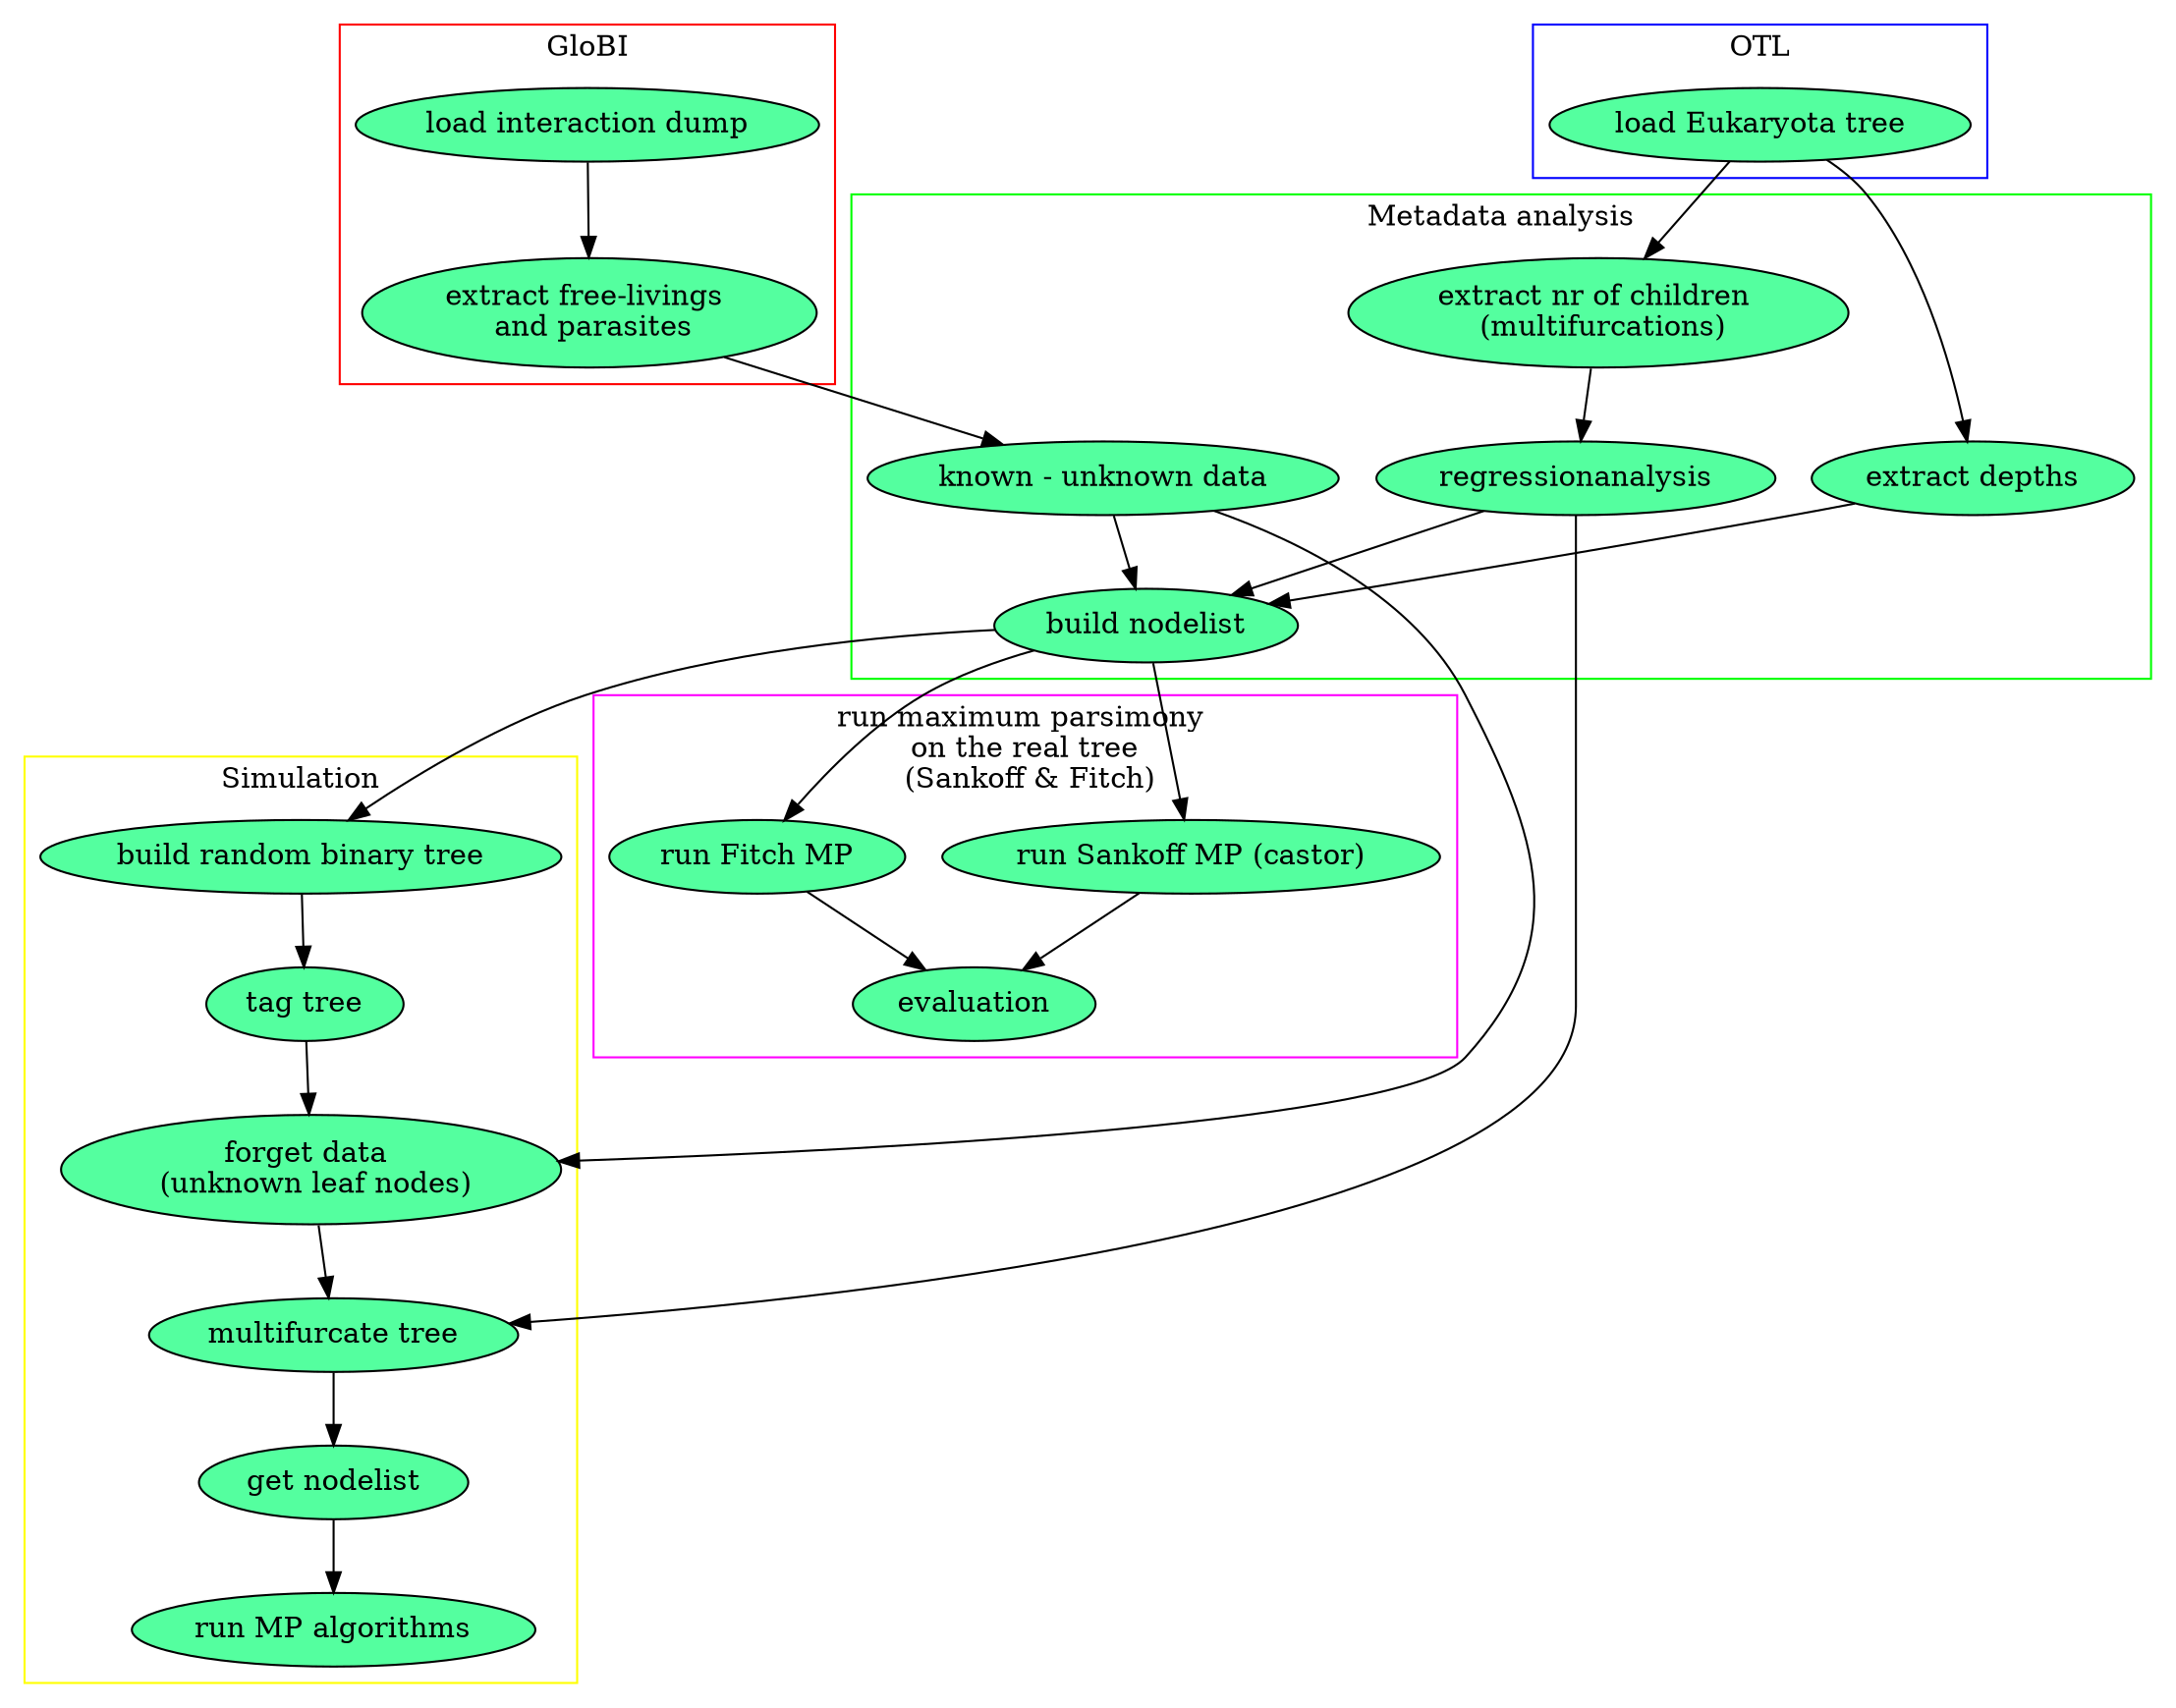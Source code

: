 digraph G {
	node [style=filled, fillcolor=seagreen1];

	subgraph cluster_0 {
		label = "GloBI";
		color=red;
		a0 -> a1;
		
	}

	a0 [label = "load interaction dump"]
	a1 [label = "extract free-livings \n and parasites"]

	subgraph cluster_1 {
		label = "OTL";
		node [style=filled];
		b0;
		color=blue
	}

	b0 [label = "load Eukaryota tree"]

	subgraph cluster_2 {
		label = "Metadata analysis";
		c0 -> c4;
		c1 -> c4;
		c2 -> c3 -> c4;
		
		color=green
	}

	c0 [label = "known - unknown data"]
	c1 [label = "extract depths"]
	c2 [label = "extract nr of children \n (multifurcations)"]
	c3 [label = "regressionanalysis"]
	c4 [label = "build nodelist"]

	subgraph cluster_3 {
		label = "Simulation";
		node [style=filled];
		d0 -> d1 -> d2 -> d3 -> d4 -> d5;
		color=yellow
	}

	d0 [label = "build random binary tree"]
	d1 [label = "tag tree"]
	d2 [label = "forget data \n (unknown leaf nodes)"]
	d3 [label = "multifurcate tree"]
	d4 [label = "get nodelist"]
	d5 [label = "run MP algorithms"]

	subgraph cluster_4 {
		label = "run maximum parsimony \n on the real tree \n (Sankoff & Fitch)";
		node [style=filled];
		e0 -> e2;
		e1 -> e2;
		color=magenta
	}
	
	e0 [label = "run Sankoff MP (castor)"]
	e1 [label = "run Fitch MP"]
	e2 [label = "evaluation"]

	a1 -> c0
	b0 -> c1;
	b0 -> c2;
	c0 -> d2;
	c3 -> d3;
	c4 -> d0;
	c4 -> e0;
	c4 -> e1;
}